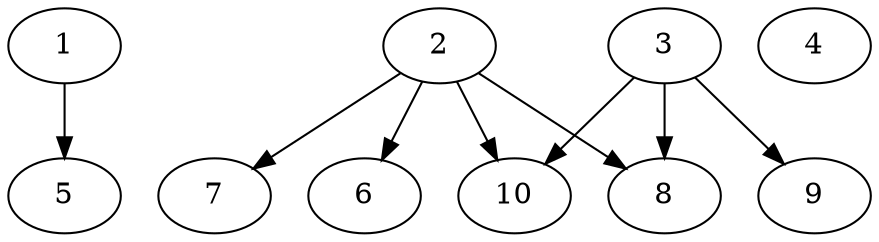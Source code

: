 // DAG automatically generated by daggen at Tue Aug  6 16:21:19 2019
// ./daggen --dot -n 10 --ccr 0.3 --fat 0.8 --regular 0.5 --density 0.5 --mindata 5242880 --maxdata 52428800 
digraph G {
  1 [size="70563840", alpha="0.20", expect_size="21169152"] 
  1 -> 5 [size ="21169152"]
  2 [size="43236693", alpha="0.16", expect_size="12971008"] 
  2 -> 6 [size ="12971008"]
  2 -> 7 [size ="12971008"]
  2 -> 8 [size ="12971008"]
  2 -> 10 [size ="12971008"]
  3 [size="35672747", alpha="0.05", expect_size="10701824"] 
  3 -> 8 [size ="10701824"]
  3 -> 9 [size ="10701824"]
  3 -> 10 [size ="10701824"]
  4 [size="172936533", alpha="0.06", expect_size="51880960"] 
  5 [size="55326720", alpha="0.19", expect_size="16598016"] 
  6 [size="60323840", alpha="0.07", expect_size="18097152"] 
  7 [size="112940373", alpha="0.18", expect_size="33882112"] 
  8 [size="37222400", alpha="0.17", expect_size="11166720"] 
  9 [size="157511680", alpha="0.18", expect_size="47253504"] 
  10 [size="55377920", alpha="0.03", expect_size="16613376"] 
}
